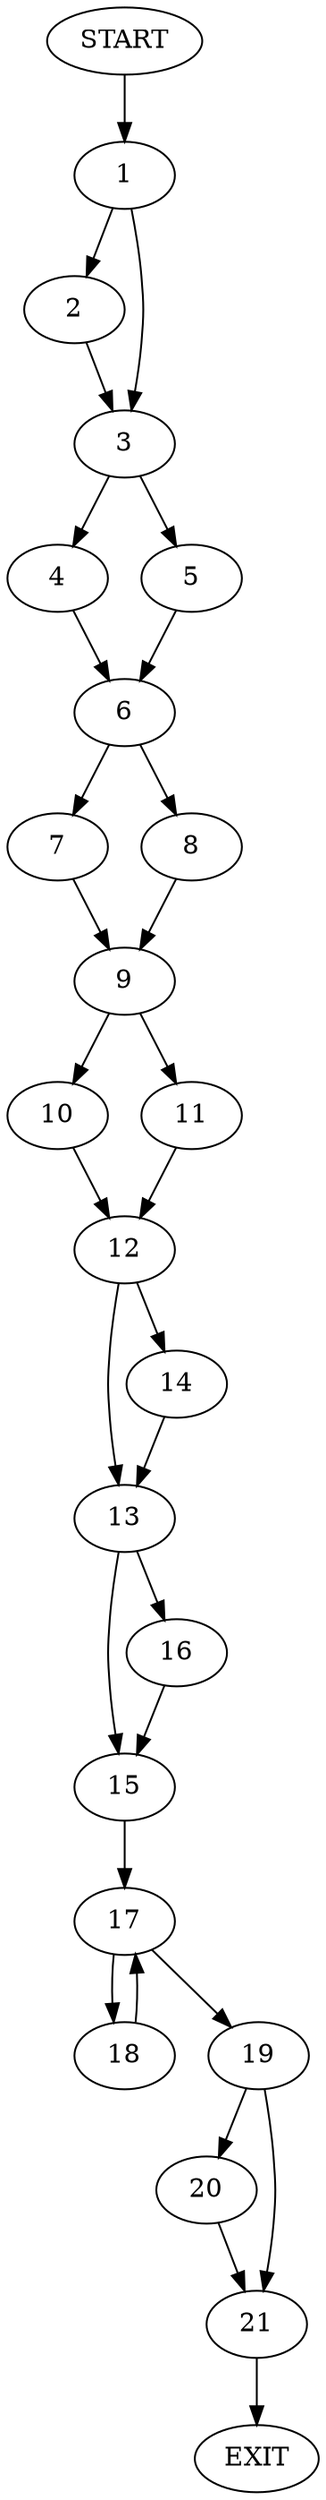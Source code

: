 digraph {
0 [label="START"]
22 [label="EXIT"]
0 -> 1
1 -> 2
1 -> 3
2 -> 3
3 -> 4
3 -> 5
4 -> 6
5 -> 6
6 -> 7
6 -> 8
7 -> 9
8 -> 9
9 -> 10
9 -> 11
11 -> 12
10 -> 12
12 -> 13
12 -> 14
13 -> 15
13 -> 16
14 -> 13
15 -> 17
16 -> 15
17 -> 18
17 -> 19
18 -> 17
19 -> 20
19 -> 21
21 -> 22
20 -> 21
}
